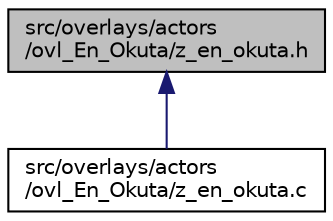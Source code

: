 digraph "src/overlays/actors/ovl_En_Okuta/z_en_okuta.h"
{
 // LATEX_PDF_SIZE
  edge [fontname="Helvetica",fontsize="10",labelfontname="Helvetica",labelfontsize="10"];
  node [fontname="Helvetica",fontsize="10",shape=record];
  Node1 [label="src/overlays/actors\l/ovl_En_Okuta/z_en_okuta.h",height=0.2,width=0.4,color="black", fillcolor="grey75", style="filled", fontcolor="black",tooltip=" "];
  Node1 -> Node2 [dir="back",color="midnightblue",fontsize="10",style="solid",fontname="Helvetica"];
  Node2 [label="src/overlays/actors\l/ovl_En_Okuta/z_en_okuta.c",height=0.2,width=0.4,color="black", fillcolor="white", style="filled",URL="$d5/d6b/z__en__okuta_8c.html",tooltip=" "];
}

